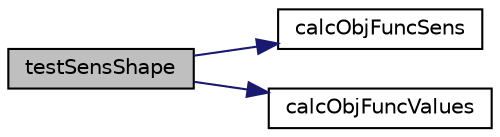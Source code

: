 digraph "testSensShape"
{
  bgcolor="transparent";
  edge [fontname="Helvetica",fontsize="10",labelfontname="Helvetica",labelfontsize="10"];
  node [fontname="Helvetica",fontsize="10",shape=record];
  rankdir="LR";
  Node20 [label="testSensShape",height=0.2,width=0.4,color="black", fillcolor="grey75", style="filled", fontcolor="black"];
  Node20 -> Node21 [color="midnightblue",fontsize="10",style="solid",fontname="Helvetica"];
  Node21 [label="calcObjFuncSens",height=0.2,width=0.4,color="black",URL="$namespacedafoam_1_1optFuncs.html#a81c04796dd89d23d15b639a87672f557"];
  Node20 -> Node22 [color="midnightblue",fontsize="10",style="solid",fontname="Helvetica"];
  Node22 [label="calcObjFuncValues",height=0.2,width=0.4,color="black",URL="$namespacedafoam_1_1optFuncs.html#a45a34455439fc2923988270f3f678c65"];
}
